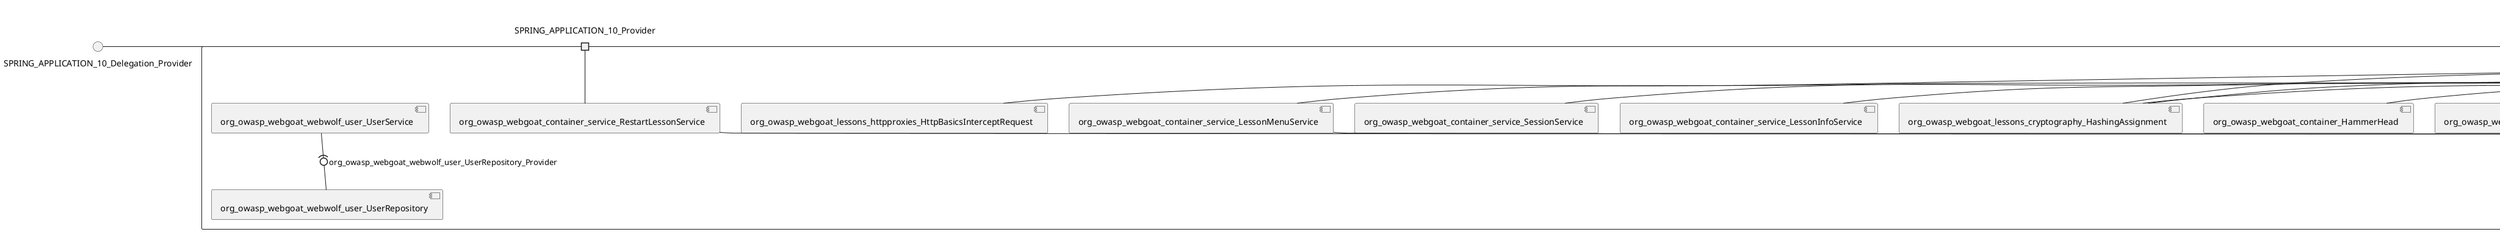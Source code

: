@startuml
skinparam fixCircleLabelOverlapping true
skinparam componentStyle uml2
() SPRING_APPLICATION_10_Delegation_Provider
() SPRING_APPLICATION_11_Delegation_Provider
() SPRING_APPLICATION_12_Delegation_Provider
() SPRING_APPLICATION_13_Delegation_Provider
() SPRING_APPLICATION_14_Delegation_Provider
() SPRING_APPLICATION_15_Delegation_Provider
() SPRING_APPLICATION_16_Delegation_Provider
() SPRING_APPLICATION_2_Delegation_Provider
() SPRING_APPLICATION_3_Delegation_Provider
() SPRING_APPLICATION_4_Delegation_Provider
() SPRING_APPLICATION_5_Delegation_Provider
() SPRING_APPLICATION_6_Delegation_Provider
() SPRING_APPLICATION_7_Delegation_Provider
() SPRING_APPLICATION_8_Delegation_Provider
() SPRING_APPLICATION_9_Delegation_Provider
() SPRING_APPLICATION_BypassRestrictions_FieldRestrictions_POST_Delegation_Provider
() SPRING_APPLICATION_BypassRestrictions_frontendValidation_POST_Delegation_Provider
() SPRING_APPLICATION_ChromeDevTools_dummy_POST_Delegation_Provider
() SPRING_APPLICATION_ChromeDevTools_network_POST_Delegation_Provider
() SPRING_APPLICATION_CrossSiteScriptingStored_stored_xss_POST_Delegation_Provider
() SPRING_APPLICATION_CrossSiteScriptingStored_stored_xss_follow_up_POST_Delegation_Provider
() SPRING_APPLICATION_CrossSiteScripting_attack1_POST_Delegation_Provider
() SPRING_APPLICATION_CrossSiteScripting_attack3_POST_Delegation_Provider
() SPRING_APPLICATION_CrossSiteScripting_attack4_POST_Delegation_Provider
() SPRING_APPLICATION_CrossSiteScripting_attack5a_GET_Delegation_Provider
() SPRING_APPLICATION_CrossSiteScripting_attack6a_POST_Delegation_Provider
() SPRING_APPLICATION_CrossSiteScripting_dom_follow_up_POST_Delegation_Provider
() SPRING_APPLICATION_CrossSiteScripting_phone_home_xss_POST_Delegation_Provider
() SPRING_APPLICATION_CrossSiteScripting_quiz_GET_POST_Delegation_Provider
() SPRING_APPLICATION_Delegation_Provider
() SPRING_APPLICATION_GET_10_Delegation_Provider
() SPRING_APPLICATION_GET_11_Delegation_Provider
() SPRING_APPLICATION_GET_2_Delegation_Provider
() SPRING_APPLICATION_GET_3_Delegation_Provider
() SPRING_APPLICATION_GET_4_Delegation_Provider
() SPRING_APPLICATION_GET_5_Delegation_Provider
() SPRING_APPLICATION_GET_6_Delegation_Provider
() SPRING_APPLICATION_GET_7_Delegation_Provider
() SPRING_APPLICATION_GET_8_Delegation_Provider
() SPRING_APPLICATION_GET_9_Delegation_Provider
() SPRING_APPLICATION_GET_Delegation_Provider
() SPRING_APPLICATION_HtmlTampering_task_POST_Delegation_Provider
() SPRING_APPLICATION_HttpBasics_attack1_POST_Delegation_Provider
() SPRING_APPLICATION_HttpBasics_attack2_POST_Delegation_Provider
() SPRING_APPLICATION_IDOR_diff_attributes_POST_Delegation_Provider
() SPRING_APPLICATION_IDOR_login_POST_Delegation_Provider
() SPRING_APPLICATION_IDOR_profile_alt_path_POST_Delegation_Provider
() SPRING_APPLICATION_InsecureDeserialization_task_POST_Delegation_Provider
() SPRING_APPLICATION_InsecureLogin_Delegation_Provider
() SPRING_APPLICATION_JWT_decode_POST_Delegation_Provider
() SPRING_APPLICATION_JWT_jku_Delegation_Provider
() SPRING_APPLICATION_JWT_kid_Delegation_Provider
() SPRING_APPLICATION_JWT_quiz_GET_POST_Delegation_Provider
() SPRING_APPLICATION_JWT_refresh_Delegation_Provider
() SPRING_APPLICATION_JWT_secret_POST_Delegation_Provider
() SPRING_APPLICATION_JWT_votings_Delegation_Provider
() SPRING_APPLICATION_LogSpoofing_log_bleeding_POST_Delegation_Provider
() SPRING_APPLICATION_LogSpoofing_log_spoofing_POST_Delegation_Provider
() SPRING_APPLICATION_POST_10_Delegation_Provider
() SPRING_APPLICATION_POST_11_Delegation_Provider
() SPRING_APPLICATION_POST_12_Delegation_Provider
() SPRING_APPLICATION_POST_13_Delegation_Provider
() SPRING_APPLICATION_POST_14_Delegation_Provider
() SPRING_APPLICATION_POST_15_Delegation_Provider
() SPRING_APPLICATION_POST_16_Delegation_Provider
() SPRING_APPLICATION_POST_17_Delegation_Provider
() SPRING_APPLICATION_POST_18_Delegation_Provider
() SPRING_APPLICATION_POST_2_Delegation_Provider
() SPRING_APPLICATION_POST_3_Delegation_Provider
() SPRING_APPLICATION_POST_4_Delegation_Provider
() SPRING_APPLICATION_POST_5_Delegation_Provider
() SPRING_APPLICATION_POST_6_Delegation_Provider
() SPRING_APPLICATION_POST_7_Delegation_Provider
() SPRING_APPLICATION_POST_8_Delegation_Provider
() SPRING_APPLICATION_POST_9_Delegation_Provider
() SPRING_APPLICATION_POST_Delegation_Provider
() SPRING_APPLICATION_PUT_Delegation_Provider
() SPRING_APPLICATION_PasswordReset_ForgotPassword_create_password_reset_link_POST_Delegation_Provider
() SPRING_APPLICATION_PasswordReset_SecurityQuestions_POST_Delegation_Provider
() SPRING_APPLICATION_PasswordReset_reset_Delegation_Provider
() SPRING_APPLICATION_PasswordReset_simple_mail_reset_POST_Delegation_Provider
() SPRING_APPLICATION_PathTraversal_profile_picture_GET_Delegation_Provider
() SPRING_APPLICATION_PathTraversal_profile_picture_fix_GET_Delegation_Provider
() SPRING_APPLICATION_PathTraversal_profile_upload_POST_Delegation_Provider
() SPRING_APPLICATION_PathTraversal_profile_upload_fix_POST_Delegation_Provider
() SPRING_APPLICATION_PathTraversal_profile_upload_remove_user_input_POST_Delegation_Provider
() SPRING_APPLICATION_PathTraversal_random_POST_Delegation_Provider
() SPRING_APPLICATION_PathTraversal_random_picture_GET_Delegation_Provider
() SPRING_APPLICATION_PathTraversal_zip_slip_Delegation_Provider
() SPRING_APPLICATION_SSRF_task1_POST_Delegation_Provider
() SPRING_APPLICATION_SSRF_task2_POST_Delegation_Provider
() SPRING_APPLICATION_SecurePasswords_assignment_POST_Delegation_Provider
() SPRING_APPLICATION_SqlInjectionAdvanced_attack6a_POST_Delegation_Provider
() SPRING_APPLICATION_SqlInjectionAdvanced_attack6b_POST_Delegation_Provider
() SPRING_APPLICATION_SqlInjectionAdvanced_challenge_Login_POST_Delegation_Provider
() SPRING_APPLICATION_SqlInjectionAdvanced_challenge_PUT_Delegation_Provider
() SPRING_APPLICATION_SqlInjectionAdvanced_quiz_GET_POST_Delegation_Provider
() SPRING_APPLICATION_SqlInjectionMitigations_attack10a_POST_Delegation_Provider
() SPRING_APPLICATION_SqlInjectionMitigations_attack10b_POST_Delegation_Provider
() SPRING_APPLICATION_SqlInjectionMitigations_attack12a_POST_Delegation_Provider
() SPRING_APPLICATION_SqlInjectionMitigations_servers_GET_Delegation_Provider
() SPRING_APPLICATION_SqlInjection_assignment5a_POST_Delegation_Provider
() SPRING_APPLICATION_SqlInjection_assignment5b_POST_Delegation_Provider
() SPRING_APPLICATION_SqlInjection_attack10_POST_Delegation_Provider
() SPRING_APPLICATION_SqlInjection_attack2_POST_Delegation_Provider
() SPRING_APPLICATION_SqlInjection_attack3_POST_Delegation_Provider
() SPRING_APPLICATION_SqlInjection_attack4_POST_Delegation_Provider
() SPRING_APPLICATION_SqlInjection_attack5_POST_Delegation_Provider
() SPRING_APPLICATION_SqlInjection_attack8_POST_Delegation_Provider
() SPRING_APPLICATION_SqlInjection_attack9_POST_Delegation_Provider
() SPRING_APPLICATION_SqlOnlyInputValidationOnKeywords_attack_POST_Delegation_Provider
() SPRING_APPLICATION_SqlOnlyInputValidation_attack_POST_Delegation_Provider
() SPRING_APPLICATION_VulnerableComponents_attack1_POST_Delegation_Provider
() SPRING_APPLICATION_WebWolf_GET_Delegation_Provider
() SPRING_APPLICATION_WebWolf_landing_Delegation_Provider
() SPRING_APPLICATION_WebWolf_mail_Delegation_Provider
() SPRING_APPLICATION_challenge_1_POST_Delegation_Provider
() SPRING_APPLICATION_challenge_5_POST_Delegation_Provider
() SPRING_APPLICATION_challenge_7_Delegation_Provider
() SPRING_APPLICATION_challenge_8_Delegation_Provider
() SPRING_APPLICATION_challenge_logo_Delegation_Provider
() SPRING_APPLICATION_cia_quiz_GET_POST_Delegation_Provider
() SPRING_APPLICATION_clientSideFiltering_attack1_POST_Delegation_Provider
() SPRING_APPLICATION_clientSideFiltering_challenge_store_coupons_GET_Delegation_Provider
() SPRING_APPLICATION_clientSideFiltering_getItForFree_POST_Delegation_Provider
() SPRING_APPLICATION_clientSideFiltering_salaries_GET_Delegation_Provider
() SPRING_APPLICATION_crypto_encoding_basic_auth_POST_Delegation_Provider
() SPRING_APPLICATION_crypto_encoding_xor_POST_Delegation_Provider
() SPRING_APPLICATION_crypto_hashing_POST_Delegation_Provider
() SPRING_APPLICATION_crypto_secure_defaults_POST_Delegation_Provider
() SPRING_APPLICATION_crypto_signing_verify_POST_Delegation_Provider
() SPRING_APPLICATION_csrf_feedback_message_POST_Delegation_Provider
() SPRING_APPLICATION_csrf_review_POST_Delegation_Provider
() SPRING_APPLICATION_files_GET_Delegation_Provider
() SPRING_APPLICATION_fileupload_POST_Delegation_Provider
() SPRING_APPLICATION_jwt_Delegation_Provider
() SPRING_APPLICATION_landing_Delegation_Provider
() SPRING_APPLICATION_lesson_template_Delegation_Provider
() SPRING_APPLICATION_login_oauth_mvc_GET_Delegation_Provider
() SPRING_APPLICATION_mail_DELETE_GET_POST_Delegation_Provider
() SPRING_APPLICATION_register_mvc_POST_Delegation_Provider
() SPRING_APPLICATION_registration_GET_Delegation_Provider
() SPRING_APPLICATION_requests_GET_Delegation_Provider
() SPRING_APPLICATION_scoreboard_data_GET_Delegation_Provider
() SPRING_APPLICATION_server_directory_GET_Delegation_Provider
() SPRING_APPLICATION_service_debug_labels_mvc_Delegation_Provider
() SPRING_APPLICATION_service_lessonoverview_mvc_Delegation_Provider
() SPRING_APPLICATION_xxe_comments_GET_Delegation_Provider
rectangle System {
[org_owasp_webgoat_container_HammerHead] [[webgoat-webgoat.repository#_4iGWDl0wEe-xN9zMxZSSJQ]]
[org_owasp_webgoat_container_WebWolfRedirect] [[webgoat-webgoat.repository#_4iGWDl0wEe-xN9zMxZSSJQ]]
[org_owasp_webgoat_container_controller_StartLesson] [[webgoat-webgoat.repository#_4iGWDl0wEe-xN9zMxZSSJQ]]
[org_owasp_webgoat_container_controller_Welcome] [[webgoat-webgoat.repository#_4iGWDl0wEe-xN9zMxZSSJQ]]
[org_owasp_webgoat_container_i18n_PluginMessages_Provider] [[webgoat-webgoat.repository#_4iGWDl0wEe-xN9zMxZSSJQ]]
[org_owasp_webgoat_container_report_ReportCardController] [[webgoat-webgoat.repository#_4iGWDl0wEe-xN9zMxZSSJQ]]
[org_owasp_webgoat_container_service_EnvironmentService] [[webgoat-webgoat.repository#_4iGWDl0wEe-xN9zMxZSSJQ]]
[org_owasp_webgoat_container_service_HintService] [[webgoat-webgoat.repository#_4iGWDl0wEe-xN9zMxZSSJQ]]
[org_owasp_webgoat_container_service_LabelDebugService] [[webgoat-webgoat.repository#_4iGWDl0wEe-xN9zMxZSSJQ]]
[org_owasp_webgoat_container_service_LabelService] [[webgoat-webgoat.repository#_4iGWDl0wEe-xN9zMxZSSJQ]]
[org_owasp_webgoat_container_service_LessonInfoService] [[webgoat-webgoat.repository#_4iGWDl0wEe-xN9zMxZSSJQ]]
[org_owasp_webgoat_container_service_LessonMenuService] [[webgoat-webgoat.repository#_4iGWDl0wEe-xN9zMxZSSJQ]]
[org_owasp_webgoat_container_service_LessonProgressService] [[webgoat-webgoat.repository#_4iGWDl0wEe-xN9zMxZSSJQ]]
[org_owasp_webgoat_container_service_LessonTitleService] [[webgoat-webgoat.repository#_4iGWDl0wEe-xN9zMxZSSJQ]]
[org_owasp_webgoat_container_service_RestartLessonService] [[webgoat-webgoat.repository#_4iGWDl0wEe-xN9zMxZSSJQ]]
[org_owasp_webgoat_container_service_SessionService] [[webgoat-webgoat.repository#_4iGWDl0wEe-xN9zMxZSSJQ]]
[org_owasp_webgoat_container_session_UserSessionData_Provider] [[webgoat-webgoat.repository#_4iGWDl0wEe-xN9zMxZSSJQ]]
[org_owasp_webgoat_container_session_WebSession_Provider] [[webgoat-webgoat.repository#_4iGWDl0wEe-xN9zMxZSSJQ]]
[org_owasp_webgoat_container_users_RegistrationController] [[webgoat-webgoat.repository#_4iGWDl0wEe-xN9zMxZSSJQ]]
[org_owasp_webgoat_container_users_Scoreboard] [[webgoat-webgoat.repository#_4iGWDl0wEe-xN9zMxZSSJQ]]
[org_owasp_webgoat_container_users_UserProgressRepository] [[webgoat-webgoat.repository#_4iGWDl0wEe-xN9zMxZSSJQ]]
[org_owasp_webgoat_container_users_UserRepository] [[webgoat-webgoat.repository#_4iGWDl0wEe-xN9zMxZSSJQ]]
[org_owasp_webgoat_container_users_UserService] [[webgoat-webgoat.repository#_4iGWDl0wEe-xN9zMxZSSJQ]]
[org_owasp_webgoat_lessons_authbypass_VerifyAccount] [[webgoat-webgoat.repository#_4iGWDl0wEe-xN9zMxZSSJQ]]
[org_owasp_webgoat_lessons_bypassrestrictions_BypassRestrictionsFieldRestrictions] [[webgoat-webgoat.repository#_4iGWDl0wEe-xN9zMxZSSJQ]]
[org_owasp_webgoat_lessons_bypassrestrictions_BypassRestrictionsFrontendValidation] [[webgoat-webgoat.repository#_4iGWDl0wEe-xN9zMxZSSJQ]]
[org_owasp_webgoat_lessons_challenges_FlagController] [[webgoat-webgoat.repository#_4iGWDl0wEe-xN9zMxZSSJQ]]
[org_owasp_webgoat_lessons_challenges_challenge1_Assignment1] [[webgoat-webgoat.repository#_4iGWDl0wEe-xN9zMxZSSJQ]]
[org_owasp_webgoat_lessons_challenges_challenge1_ImageServlet] [[webgoat-webgoat.repository#_4iGWDl0wEe-xN9zMxZSSJQ]]
[org_owasp_webgoat_lessons_challenges_challenge5_Assignment5] [[webgoat-webgoat.repository#_4iGWDl0wEe-xN9zMxZSSJQ]]
[org_owasp_webgoat_lessons_challenges_challenge7_Assignment7] [[webgoat-webgoat.repository#_4iGWDl0wEe-xN9zMxZSSJQ]]
[org_owasp_webgoat_lessons_challenges_challenge8_Assignment8] [[webgoat-webgoat.repository#_4iGWDl0wEe-xN9zMxZSSJQ]]
[org_owasp_webgoat_lessons_chromedevtools_NetworkDummy] [[webgoat-webgoat.repository#_4iGWDl0wEe-xN9zMxZSSJQ]]
[org_owasp_webgoat_lessons_chromedevtools_NetworkLesson] [[webgoat-webgoat.repository#_4iGWDl0wEe-xN9zMxZSSJQ]]
[org_owasp_webgoat_lessons_cia_CIAQuiz] [[webgoat-webgoat.repository#_4iGWDl0wEe-xN9zMxZSSJQ]]
[org_owasp_webgoat_lessons_clientsidefiltering_ClientSideFilteringAssignment] [[webgoat-webgoat.repository#_4iGWDl0wEe-xN9zMxZSSJQ]]
[org_owasp_webgoat_lessons_clientsidefiltering_ClientSideFilteringFreeAssignment] [[webgoat-webgoat.repository#_4iGWDl0wEe-xN9zMxZSSJQ]]
[org_owasp_webgoat_lessons_clientsidefiltering_Salaries] [[webgoat-webgoat.repository#_4iGWDl0wEe-xN9zMxZSSJQ]]
[org_owasp_webgoat_lessons_clientsidefiltering_ShopEndpoint] [[webgoat-webgoat.repository#_4iGWDl0wEe-xN9zMxZSSJQ]]
[org_owasp_webgoat_lessons_cryptography_EncodingAssignment] [[webgoat-webgoat.repository#_4iGWDl0wEe-xN9zMxZSSJQ]]
[org_owasp_webgoat_lessons_cryptography_HashingAssignment] [[webgoat-webgoat.repository#_4iGWDl0wEe-xN9zMxZSSJQ]]
[org_owasp_webgoat_lessons_cryptography_SecureDefaultsAssignment] [[webgoat-webgoat.repository#_4iGWDl0wEe-xN9zMxZSSJQ]]
[org_owasp_webgoat_lessons_cryptography_SigningAssignment] [[webgoat-webgoat.repository#_4iGWDl0wEe-xN9zMxZSSJQ]]
[org_owasp_webgoat_lessons_cryptography_XOREncodingAssignment] [[webgoat-webgoat.repository#_4iGWDl0wEe-xN9zMxZSSJQ]]
[org_owasp_webgoat_lessons_csrf_CSRFConfirmFlag1] [[webgoat-webgoat.repository#_4iGWDl0wEe-xN9zMxZSSJQ]]
[org_owasp_webgoat_lessons_csrf_CSRFFeedback] [[webgoat-webgoat.repository#_4iGWDl0wEe-xN9zMxZSSJQ]]
[org_owasp_webgoat_lessons_csrf_CSRFGetFlag] [[webgoat-webgoat.repository#_4iGWDl0wEe-xN9zMxZSSJQ]]
[org_owasp_webgoat_lessons_csrf_CSRFLogin] [[webgoat-webgoat.repository#_4iGWDl0wEe-xN9zMxZSSJQ]]
[org_owasp_webgoat_lessons_csrf_ForgedReviews] [[webgoat-webgoat.repository#_4iGWDl0wEe-xN9zMxZSSJQ]]
[org_owasp_webgoat_lessons_csrf_ObjectMapper_Provider] [[webgoat-webgoat.repository#_4iGWDl0wEe-xN9zMxZSSJQ]]
[org_owasp_webgoat_lessons_deserialization_InsecureDeserializationTask] [[webgoat-webgoat.repository#_4iGWDl0wEe-xN9zMxZSSJQ]]
[org_owasp_webgoat_lessons_hijacksession_HijackSessionAssignment] [[webgoat-webgoat.repository#_4iGWDl0wEe-xN9zMxZSSJQ]]
[org_owasp_webgoat_lessons_hijacksession_cas_HijackSessionAuthenticationProvider] [[webgoat-webgoat.repository#_4iGWDl0wEe-xN9zMxZSSJQ]]
[org_owasp_webgoat_lessons_htmltampering_HtmlTamperingTask] [[webgoat-webgoat.repository#_4iGWDl0wEe-xN9zMxZSSJQ]]
[org_owasp_webgoat_lessons_httpbasics_HttpBasicsLesson] [[webgoat-webgoat.repository#_4iGWDl0wEe-xN9zMxZSSJQ]]
[org_owasp_webgoat_lessons_httpbasics_HttpBasicsQuiz] [[webgoat-webgoat.repository#_4iGWDl0wEe-xN9zMxZSSJQ]]
[org_owasp_webgoat_lessons_httpproxies_HttpBasicsInterceptRequest] [[webgoat-webgoat.repository#_4iGWDl0wEe-xN9zMxZSSJQ]]
[org_owasp_webgoat_lessons_idor_IDORDiffAttributes] [[webgoat-webgoat.repository#_4iGWDl0wEe-xN9zMxZSSJQ]]
[org_owasp_webgoat_lessons_idor_IDOREditOtherProfile] [[webgoat-webgoat.repository#_4iGWDl0wEe-xN9zMxZSSJQ]]
[org_owasp_webgoat_lessons_idor_IDORLogin] [[webgoat-webgoat.repository#_4iGWDl0wEe-xN9zMxZSSJQ]]
[org_owasp_webgoat_lessons_idor_IDORViewOtherProfile] [[webgoat-webgoat.repository#_4iGWDl0wEe-xN9zMxZSSJQ]]
[org_owasp_webgoat_lessons_idor_IDORViewOwnProfile] [[webgoat-webgoat.repository#_4iGWDl0wEe-xN9zMxZSSJQ]]
[org_owasp_webgoat_lessons_idor_IDORViewOwnProfileAltUrl] [[webgoat-webgoat.repository#_4iGWDl0wEe-xN9zMxZSSJQ]]
[org_owasp_webgoat_lessons_insecurelogin_InsecureLoginTask] [[webgoat-webgoat.repository#_4iGWDl0wEe-xN9zMxZSSJQ]]
[org_owasp_webgoat_lessons_jwt_JWTDecodeEndpoint] [[webgoat-webgoat.repository#_4iGWDl0wEe-xN9zMxZSSJQ]]
[org_owasp_webgoat_lessons_jwt_JWTQuiz] [[webgoat-webgoat.repository#_4iGWDl0wEe-xN9zMxZSSJQ]]
[org_owasp_webgoat_lessons_jwt_JWTRefreshEndpoint] [[webgoat-webgoat.repository#_4iGWDl0wEe-xN9zMxZSSJQ]]
[org_owasp_webgoat_lessons_jwt_JWTSecretKeyEndpoint] [[webgoat-webgoat.repository#_4iGWDl0wEe-xN9zMxZSSJQ]]
[org_owasp_webgoat_lessons_jwt_JWTVotesEndpoint] [[webgoat-webgoat.repository#_4iGWDl0wEe-xN9zMxZSSJQ]]
[org_owasp_webgoat_lessons_jwt_claimmisuse_JWTHeaderJKUEndpoint] [[webgoat-webgoat.repository#_4iGWDl0wEe-xN9zMxZSSJQ]]
[org_owasp_webgoat_lessons_jwt_claimmisuse_JWTHeaderKIDEndpoint] [[webgoat-webgoat.repository#_4iGWDl0wEe-xN9zMxZSSJQ]]
[org_owasp_webgoat_lessons_lessontemplate_SampleAttack] [[webgoat-webgoat.repository#_4iGWDl0wEe-xN9zMxZSSJQ]]
[org_owasp_webgoat_lessons_logging_LogBleedingTask] [[webgoat-webgoat.repository#_4iGWDl0wEe-xN9zMxZSSJQ]]
[org_owasp_webgoat_lessons_logging_LogSpoofingTask] [[webgoat-webgoat.repository#_4iGWDl0wEe-xN9zMxZSSJQ]]
[org_owasp_webgoat_lessons_missingac_MissingFunctionACHiddenMenus] [[webgoat-webgoat.repository#_4iGWDl0wEe-xN9zMxZSSJQ]]
[org_owasp_webgoat_lessons_missingac_MissingFunctionACUsers] [[webgoat-webgoat.repository#_4iGWDl0wEe-xN9zMxZSSJQ]]
[org_owasp_webgoat_lessons_missingac_MissingFunctionACYourHash] [[webgoat-webgoat.repository#_4iGWDl0wEe-xN9zMxZSSJQ]]
[org_owasp_webgoat_lessons_missingac_MissingFunctionACYourHashAdmin] [[webgoat-webgoat.repository#_4iGWDl0wEe-xN9zMxZSSJQ]]
[org_owasp_webgoat_lessons_passwordreset_QuestionsAssignment] [[webgoat-webgoat.repository#_4iGWDl0wEe-xN9zMxZSSJQ]]
[org_owasp_webgoat_lessons_passwordreset_ResetLinkAssignment] [[webgoat-webgoat.repository#_4iGWDl0wEe-xN9zMxZSSJQ]]
[org_owasp_webgoat_lessons_passwordreset_ResetLinkAssignmentForgotPassword] [[webgoat-webgoat.repository#_4iGWDl0wEe-xN9zMxZSSJQ]]
[org_owasp_webgoat_lessons_passwordreset_SecurityQuestionAssignment] [[webgoat-webgoat.repository#_4iGWDl0wEe-xN9zMxZSSJQ]]
[org_owasp_webgoat_lessons_passwordreset_SimpleMailAssignment] [[webgoat-webgoat.repository#_4iGWDl0wEe-xN9zMxZSSJQ]]
[org_owasp_webgoat_lessons_passwordreset_TriedQuestions] [[webgoat-webgoat.repository#_4iGWDl0wEe-xN9zMxZSSJQ]]
[org_owasp_webgoat_lessons_pathtraversal_ProfileUpload] [[webgoat-webgoat.repository#_4iGWDl0wEe-xN9zMxZSSJQ]]
[org_owasp_webgoat_lessons_pathtraversal_ProfileUploadFix] [[webgoat-webgoat.repository#_4iGWDl0wEe-xN9zMxZSSJQ]]
[org_owasp_webgoat_lessons_pathtraversal_ProfileUploadRemoveUserInput] [[webgoat-webgoat.repository#_4iGWDl0wEe-xN9zMxZSSJQ]]
[org_owasp_webgoat_lessons_pathtraversal_ProfileUploadRetrieval] [[webgoat-webgoat.repository#_4iGWDl0wEe-xN9zMxZSSJQ]]
[org_owasp_webgoat_lessons_pathtraversal_ProfileZipSlip] [[webgoat-webgoat.repository#_4iGWDl0wEe-xN9zMxZSSJQ]]
[org_owasp_webgoat_lessons_securepasswords_SecurePasswordsAssignment] [[webgoat-webgoat.repository#_4iGWDl0wEe-xN9zMxZSSJQ]]
[org_owasp_webgoat_lessons_spoofcookie_SpoofCookieAssignment] [[webgoat-webgoat.repository#_4iGWDl0wEe-xN9zMxZSSJQ]]
[org_owasp_webgoat_lessons_sqlinjection_advanced_SqlInjectionChallenge] [[webgoat-webgoat.repository#_4iGWDl0wEe-xN9zMxZSSJQ]]
[org_owasp_webgoat_lessons_sqlinjection_advanced_SqlInjectionChallengeLogin] [[webgoat-webgoat.repository#_4iGWDl0wEe-xN9zMxZSSJQ]]
[org_owasp_webgoat_lessons_sqlinjection_advanced_SqlInjectionLesson6a] [[webgoat-webgoat.repository#_4iGWDl0wEe-xN9zMxZSSJQ]]
[org_owasp_webgoat_lessons_sqlinjection_advanced_SqlInjectionLesson6b] [[webgoat-webgoat.repository#_4iGWDl0wEe-xN9zMxZSSJQ]]
[org_owasp_webgoat_lessons_sqlinjection_advanced_SqlInjectionQuiz] [[webgoat-webgoat.repository#_4iGWDl0wEe-xN9zMxZSSJQ]]
[org_owasp_webgoat_lessons_sqlinjection_introduction_SqlInjectionLesson10] [[webgoat-webgoat.repository#_4iGWDl0wEe-xN9zMxZSSJQ]]
[org_owasp_webgoat_lessons_sqlinjection_introduction_SqlInjectionLesson2] [[webgoat-webgoat.repository#_4iGWDl0wEe-xN9zMxZSSJQ]]
[org_owasp_webgoat_lessons_sqlinjection_introduction_SqlInjectionLesson3] [[webgoat-webgoat.repository#_4iGWDl0wEe-xN9zMxZSSJQ]]
[org_owasp_webgoat_lessons_sqlinjection_introduction_SqlInjectionLesson4] [[webgoat-webgoat.repository#_4iGWDl0wEe-xN9zMxZSSJQ]]
[org_owasp_webgoat_lessons_sqlinjection_introduction_SqlInjectionLesson5] [[webgoat-webgoat.repository#_4iGWDl0wEe-xN9zMxZSSJQ]]
[org_owasp_webgoat_lessons_sqlinjection_introduction_SqlInjectionLesson5a] [[webgoat-webgoat.repository#_4iGWDl0wEe-xN9zMxZSSJQ]]
[org_owasp_webgoat_lessons_sqlinjection_introduction_SqlInjectionLesson5b] [[webgoat-webgoat.repository#_4iGWDl0wEe-xN9zMxZSSJQ]]
[org_owasp_webgoat_lessons_sqlinjection_introduction_SqlInjectionLesson8] [[webgoat-webgoat.repository#_4iGWDl0wEe-xN9zMxZSSJQ]]
[org_owasp_webgoat_lessons_sqlinjection_introduction_SqlInjectionLesson9] [[webgoat-webgoat.repository#_4iGWDl0wEe-xN9zMxZSSJQ]]
[org_owasp_webgoat_lessons_sqlinjection_mitigation_Servers] [[webgoat-webgoat.repository#_4iGWDl0wEe-xN9zMxZSSJQ]]
[org_owasp_webgoat_lessons_sqlinjection_mitigation_SqlInjectionLesson10a] [[webgoat-webgoat.repository#_4iGWDl0wEe-xN9zMxZSSJQ]]
[org_owasp_webgoat_lessons_sqlinjection_mitigation_SqlInjectionLesson10b] [[webgoat-webgoat.repository#_4iGWDl0wEe-xN9zMxZSSJQ]]
[org_owasp_webgoat_lessons_sqlinjection_mitigation_SqlInjectionLesson13] [[webgoat-webgoat.repository#_4iGWDl0wEe-xN9zMxZSSJQ]]
[org_owasp_webgoat_lessons_sqlinjection_mitigation_SqlOnlyInputValidation] [[webgoat-webgoat.repository#_4iGWDl0wEe-xN9zMxZSSJQ]]
[org_owasp_webgoat_lessons_sqlinjection_mitigation_SqlOnlyInputValidationOnKeywords] [[webgoat-webgoat.repository#_4iGWDl0wEe-xN9zMxZSSJQ]]
[org_owasp_webgoat_lessons_ssrf_SSRFTask1] [[webgoat-webgoat.repository#_4iGWDl0wEe-xN9zMxZSSJQ]]
[org_owasp_webgoat_lessons_ssrf_SSRFTask2] [[webgoat-webgoat.repository#_4iGWDl0wEe-xN9zMxZSSJQ]]
[org_owasp_webgoat_lessons_vulnerablecomponents_VulnerableComponentsLesson] [[webgoat-webgoat.repository#_4iGWDl0wEe-xN9zMxZSSJQ]]
[org_owasp_webgoat_lessons_webwolfintroduction_LandingAssignment] [[webgoat-webgoat.repository#_4iGWDl0wEe-xN9zMxZSSJQ]]
[org_owasp_webgoat_lessons_webwolfintroduction_MailAssignment] [[webgoat-webgoat.repository#_4iGWDl0wEe-xN9zMxZSSJQ]]
[org_owasp_webgoat_lessons_xss_CrossSiteScriptingLesson1] [[webgoat-webgoat.repository#_4iGWDl0wEe-xN9zMxZSSJQ]]
[org_owasp_webgoat_lessons_xss_CrossSiteScriptingLesson3] [[webgoat-webgoat.repository#_4iGWDl0wEe-xN9zMxZSSJQ]]
[org_owasp_webgoat_lessons_xss_CrossSiteScriptingLesson4] [[webgoat-webgoat.repository#_4iGWDl0wEe-xN9zMxZSSJQ]]
[org_owasp_webgoat_lessons_xss_CrossSiteScriptingLesson5a] [[webgoat-webgoat.repository#_4iGWDl0wEe-xN9zMxZSSJQ]]
[org_owasp_webgoat_lessons_xss_CrossSiteScriptingLesson6a] [[webgoat-webgoat.repository#_4iGWDl0wEe-xN9zMxZSSJQ]]
[org_owasp_webgoat_lessons_xss_CrossSiteScriptingQuiz] [[webgoat-webgoat.repository#_4iGWDl0wEe-xN9zMxZSSJQ]]
[org_owasp_webgoat_lessons_xss_DOMCrossSiteScripting] [[webgoat-webgoat.repository#_4iGWDl0wEe-xN9zMxZSSJQ]]
[org_owasp_webgoat_lessons_xss_DOMCrossSiteScriptingVerifier] [[webgoat-webgoat.repository#_4iGWDl0wEe-xN9zMxZSSJQ]]
[org_owasp_webgoat_lessons_xss_stored_StoredCrossSiteScriptingVerifier] [[webgoat-webgoat.repository#_4iGWDl0wEe-xN9zMxZSSJQ]]
[org_owasp_webgoat_lessons_xss_stored_StoredXssComments] [[webgoat-webgoat.repository#_4iGWDl0wEe-xN9zMxZSSJQ]]
[org_owasp_webgoat_lessons_xxe_BlindSendFileAssignment] [[webgoat-webgoat.repository#_4iGWDl0wEe-xN9zMxZSSJQ]]
[org_owasp_webgoat_lessons_xxe_CommentsCache] [[webgoat-webgoat.repository#_4iGWDl0wEe-xN9zMxZSSJQ]]
[org_owasp_webgoat_lessons_xxe_CommentsEndpoint] [[webgoat-webgoat.repository#_4iGWDl0wEe-xN9zMxZSSJQ]]
[org_owasp_webgoat_lessons_xxe_ContentTypeAssignment] [[webgoat-webgoat.repository#_4iGWDl0wEe-xN9zMxZSSJQ]]
[org_owasp_webgoat_lessons_xxe_SimpleXXE] [[webgoat-webgoat.repository#_4iGWDl0wEe-xN9zMxZSSJQ]]
[org_owasp_webgoat_webwolf_FileServer] [[webgoat-webgoat.repository#_4iGWDl0wEe-xN9zMxZSSJQ]]
[org_owasp_webgoat_webwolf_jwt_JWTController] [[webgoat-webgoat.repository#_4iGWDl0wEe-xN9zMxZSSJQ]]
[org_owasp_webgoat_webwolf_mailbox_MailboxController] [[webgoat-webgoat.repository#_4iGWDl0wEe-xN9zMxZSSJQ]]
[org_owasp_webgoat_webwolf_mailbox_MailboxRepository] [[webgoat-webgoat.repository#_4iGWDl0wEe-xN9zMxZSSJQ]]
[org_owasp_webgoat_webwolf_requests_LandingPage] [[webgoat-webgoat.repository#_4iGWDl0wEe-xN9zMxZSSJQ]]
[org_owasp_webgoat_webwolf_requests_Requests] [[webgoat-webgoat.repository#_4iGWDl0wEe-xN9zMxZSSJQ]]
[org_owasp_webgoat_webwolf_user_UserRepository] [[webgoat-webgoat.repository#_4iGWDl0wEe-xN9zMxZSSJQ]]
[org_owasp_webgoat_webwolf_user_UserService] [[webgoat-webgoat.repository#_4iGWDl0wEe-xN9zMxZSSJQ]]
port SPRING_APPLICATION_10_Provider
SPRING_APPLICATION_10_Delegation_Provider - SPRING_APPLICATION_10_Provider
SPRING_APPLICATION_10_Provider - [org_owasp_webgoat_container_service_RestartLessonService]
port SPRING_APPLICATION_11_Provider
SPRING_APPLICATION_11_Delegation_Provider - SPRING_APPLICATION_11_Provider
SPRING_APPLICATION_11_Provider - [org_owasp_webgoat_lessons_cryptography_HashingAssignment]
port SPRING_APPLICATION_12_Provider
SPRING_APPLICATION_12_Delegation_Provider - SPRING_APPLICATION_12_Provider
SPRING_APPLICATION_12_Provider - [org_owasp_webgoat_lessons_httpproxies_HttpBasicsInterceptRequest]
port SPRING_APPLICATION_13_Provider
SPRING_APPLICATION_13_Delegation_Provider - SPRING_APPLICATION_13_Provider
SPRING_APPLICATION_13_Provider - [org_owasp_webgoat_container_service_LessonMenuService]
port SPRING_APPLICATION_14_Provider
SPRING_APPLICATION_14_Delegation_Provider - SPRING_APPLICATION_14_Provider
SPRING_APPLICATION_14_Provider - [org_owasp_webgoat_container_service_SessionService]
port SPRING_APPLICATION_15_Provider
SPRING_APPLICATION_15_Delegation_Provider - SPRING_APPLICATION_15_Provider
SPRING_APPLICATION_15_Provider - [org_owasp_webgoat_container_service_LessonInfoService]
port SPRING_APPLICATION_16_Provider
SPRING_APPLICATION_16_Delegation_Provider - SPRING_APPLICATION_16_Provider
SPRING_APPLICATION_16_Provider - [org_owasp_webgoat_container_controller_StartLesson]
port SPRING_APPLICATION_2_Provider
SPRING_APPLICATION_2_Delegation_Provider - SPRING_APPLICATION_2_Provider
SPRING_APPLICATION_2_Provider - [org_owasp_webgoat_lessons_cryptography_HashingAssignment]
port SPRING_APPLICATION_3_Provider
SPRING_APPLICATION_3_Delegation_Provider - SPRING_APPLICATION_3_Provider
SPRING_APPLICATION_3_Provider - [org_owasp_webgoat_lessons_cryptography_SigningAssignment]
port SPRING_APPLICATION_4_Provider
SPRING_APPLICATION_4_Delegation_Provider - SPRING_APPLICATION_4_Provider
SPRING_APPLICATION_4_Provider - [org_owasp_webgoat_lessons_xxe_SimpleXXE]
port SPRING_APPLICATION_5_Provider
SPRING_APPLICATION_5_Delegation_Provider - SPRING_APPLICATION_5_Provider
SPRING_APPLICATION_5_Provider - [org_owasp_webgoat_container_HammerHead]
port SPRING_APPLICATION_6_Provider
SPRING_APPLICATION_6_Delegation_Provider - SPRING_APPLICATION_6_Provider
SPRING_APPLICATION_6_Provider - [org_owasp_webgoat_container_service_LabelDebugService]
port SPRING_APPLICATION_7_Provider
SPRING_APPLICATION_7_Delegation_Provider - SPRING_APPLICATION_7_Provider
SPRING_APPLICATION_7_Provider - [org_owasp_webgoat_container_service_LessonTitleService]
port SPRING_APPLICATION_8_Provider
SPRING_APPLICATION_8_Delegation_Provider - SPRING_APPLICATION_8_Provider
SPRING_APPLICATION_8_Provider - [org_owasp_webgoat_webwolf_FileServer]
port SPRING_APPLICATION_9_Provider
SPRING_APPLICATION_9_Delegation_Provider - SPRING_APPLICATION_9_Provider
SPRING_APPLICATION_9_Provider - [org_owasp_webgoat_container_controller_StartLesson]
port SPRING_APPLICATION_BypassRestrictions_FieldRestrictions_POST_Provider
SPRING_APPLICATION_BypassRestrictions_FieldRestrictions_POST_Delegation_Provider - SPRING_APPLICATION_BypassRestrictions_FieldRestrictions_POST_Provider
SPRING_APPLICATION_BypassRestrictions_FieldRestrictions_POST_Provider - [org_owasp_webgoat_lessons_bypassrestrictions_BypassRestrictionsFieldRestrictions]
port SPRING_APPLICATION_BypassRestrictions_frontendValidation_POST_Provider
SPRING_APPLICATION_BypassRestrictions_frontendValidation_POST_Delegation_Provider - SPRING_APPLICATION_BypassRestrictions_frontendValidation_POST_Provider
SPRING_APPLICATION_BypassRestrictions_frontendValidation_POST_Provider - [org_owasp_webgoat_lessons_bypassrestrictions_BypassRestrictionsFrontendValidation]
port SPRING_APPLICATION_ChromeDevTools_dummy_POST_Provider
SPRING_APPLICATION_ChromeDevTools_dummy_POST_Delegation_Provider - SPRING_APPLICATION_ChromeDevTools_dummy_POST_Provider
SPRING_APPLICATION_ChromeDevTools_dummy_POST_Provider - [org_owasp_webgoat_lessons_chromedevtools_NetworkDummy]
port SPRING_APPLICATION_ChromeDevTools_network_POST_Provider
SPRING_APPLICATION_ChromeDevTools_network_POST_Delegation_Provider - SPRING_APPLICATION_ChromeDevTools_network_POST_Provider
SPRING_APPLICATION_ChromeDevTools_network_POST_Provider - [org_owasp_webgoat_lessons_chromedevtools_NetworkLesson]
port SPRING_APPLICATION_CrossSiteScriptingStored_stored_xss_POST_Provider
SPRING_APPLICATION_CrossSiteScriptingStored_stored_xss_POST_Delegation_Provider - SPRING_APPLICATION_CrossSiteScriptingStored_stored_xss_POST_Provider
SPRING_APPLICATION_CrossSiteScriptingStored_stored_xss_POST_Provider - [org_owasp_webgoat_lessons_xss_stored_StoredXssComments]
port SPRING_APPLICATION_CrossSiteScriptingStored_stored_xss_follow_up_POST_Provider
SPRING_APPLICATION_CrossSiteScriptingStored_stored_xss_follow_up_POST_Delegation_Provider - SPRING_APPLICATION_CrossSiteScriptingStored_stored_xss_follow_up_POST_Provider
SPRING_APPLICATION_CrossSiteScriptingStored_stored_xss_follow_up_POST_Provider - [org_owasp_webgoat_lessons_xss_stored_StoredCrossSiteScriptingVerifier]
port SPRING_APPLICATION_CrossSiteScripting_attack1_POST_Provider
SPRING_APPLICATION_CrossSiteScripting_attack1_POST_Delegation_Provider - SPRING_APPLICATION_CrossSiteScripting_attack1_POST_Provider
SPRING_APPLICATION_CrossSiteScripting_attack1_POST_Provider - [org_owasp_webgoat_lessons_xss_CrossSiteScriptingLesson1]
port SPRING_APPLICATION_CrossSiteScripting_attack3_POST_Provider
SPRING_APPLICATION_CrossSiteScripting_attack3_POST_Delegation_Provider - SPRING_APPLICATION_CrossSiteScripting_attack3_POST_Provider
SPRING_APPLICATION_CrossSiteScripting_attack3_POST_Provider - [org_owasp_webgoat_lessons_xss_CrossSiteScriptingLesson3]
port SPRING_APPLICATION_CrossSiteScripting_attack4_POST_Provider
SPRING_APPLICATION_CrossSiteScripting_attack4_POST_Delegation_Provider - SPRING_APPLICATION_CrossSiteScripting_attack4_POST_Provider
SPRING_APPLICATION_CrossSiteScripting_attack4_POST_Provider - [org_owasp_webgoat_lessons_xss_CrossSiteScriptingLesson4]
port SPRING_APPLICATION_CrossSiteScripting_attack5a_GET_Provider
SPRING_APPLICATION_CrossSiteScripting_attack5a_GET_Delegation_Provider - SPRING_APPLICATION_CrossSiteScripting_attack5a_GET_Provider
SPRING_APPLICATION_CrossSiteScripting_attack5a_GET_Provider - [org_owasp_webgoat_lessons_xss_CrossSiteScriptingLesson5a]
port SPRING_APPLICATION_CrossSiteScripting_attack6a_POST_Provider
SPRING_APPLICATION_CrossSiteScripting_attack6a_POST_Delegation_Provider - SPRING_APPLICATION_CrossSiteScripting_attack6a_POST_Provider
SPRING_APPLICATION_CrossSiteScripting_attack6a_POST_Provider - [org_owasp_webgoat_lessons_xss_CrossSiteScriptingLesson6a]
port SPRING_APPLICATION_CrossSiteScripting_dom_follow_up_POST_Provider
SPRING_APPLICATION_CrossSiteScripting_dom_follow_up_POST_Delegation_Provider - SPRING_APPLICATION_CrossSiteScripting_dom_follow_up_POST_Provider
SPRING_APPLICATION_CrossSiteScripting_dom_follow_up_POST_Provider - [org_owasp_webgoat_lessons_xss_DOMCrossSiteScriptingVerifier]
port SPRING_APPLICATION_CrossSiteScripting_phone_home_xss_POST_Provider
SPRING_APPLICATION_CrossSiteScripting_phone_home_xss_POST_Delegation_Provider - SPRING_APPLICATION_CrossSiteScripting_phone_home_xss_POST_Provider
SPRING_APPLICATION_CrossSiteScripting_phone_home_xss_POST_Provider - [org_owasp_webgoat_lessons_xss_DOMCrossSiteScripting]
port SPRING_APPLICATION_CrossSiteScripting_quiz_GET_POST_Provider
SPRING_APPLICATION_CrossSiteScripting_quiz_GET_POST_Delegation_Provider - SPRING_APPLICATION_CrossSiteScripting_quiz_GET_POST_Provider
SPRING_APPLICATION_CrossSiteScripting_quiz_GET_POST_Provider - [org_owasp_webgoat_lessons_xss_CrossSiteScriptingQuiz]
port SPRING_APPLICATION_Provider
SPRING_APPLICATION_Delegation_Provider - SPRING_APPLICATION_Provider
SPRING_APPLICATION_Provider - [org_owasp_webgoat_lessons_jwt_JWTSecretKeyEndpoint]
port SPRING_APPLICATION_GET_10_Provider
SPRING_APPLICATION_GET_10_Delegation_Provider - SPRING_APPLICATION_GET_10_Provider
SPRING_APPLICATION_GET_10_Provider - [org_owasp_webgoat_lessons_cryptography_EncodingAssignment]
port SPRING_APPLICATION_GET_11_Provider
SPRING_APPLICATION_GET_11_Delegation_Provider - SPRING_APPLICATION_GET_11_Provider
SPRING_APPLICATION_GET_11_Provider - [org_owasp_webgoat_lessons_csrf_ForgedReviews]
port SPRING_APPLICATION_GET_2_Provider
SPRING_APPLICATION_GET_2_Delegation_Provider - SPRING_APPLICATION_GET_2_Provider
SPRING_APPLICATION_GET_2_Provider - [org_owasp_webgoat_lessons_spoofcookie_SpoofCookieAssignment]
port SPRING_APPLICATION_GET_3_Provider
SPRING_APPLICATION_GET_3_Delegation_Provider - SPRING_APPLICATION_GET_3_Provider
SPRING_APPLICATION_GET_3_Provider - [org_owasp_webgoat_lessons_idor_IDORViewOtherProfile]
port SPRING_APPLICATION_GET_4_Provider
SPRING_APPLICATION_GET_4_Delegation_Provider - SPRING_APPLICATION_GET_4_Provider
SPRING_APPLICATION_GET_4_Provider - [org_owasp_webgoat_lessons_missingac_MissingFunctionACUsers]
port SPRING_APPLICATION_GET_5_Provider
SPRING_APPLICATION_GET_5_Delegation_Provider - SPRING_APPLICATION_GET_5_Provider
SPRING_APPLICATION_GET_5_Provider - [org_owasp_webgoat_lessons_idor_IDORViewOwnProfile]
port SPRING_APPLICATION_GET_6_Provider
SPRING_APPLICATION_GET_6_Delegation_Provider - SPRING_APPLICATION_GET_6_Provider
SPRING_APPLICATION_GET_6_Provider - [org_owasp_webgoat_container_service_HintService]
port SPRING_APPLICATION_GET_7_Provider
SPRING_APPLICATION_GET_7_Delegation_Provider - SPRING_APPLICATION_GET_7_Provider
SPRING_APPLICATION_GET_7_Provider - [org_owasp_webgoat_lessons_xss_stored_StoredXssComments]
port SPRING_APPLICATION_GET_8_Provider
SPRING_APPLICATION_GET_8_Delegation_Provider - SPRING_APPLICATION_GET_8_Provider
SPRING_APPLICATION_GET_8_Provider - [org_owasp_webgoat_container_service_LabelService]
port SPRING_APPLICATION_GET_9_Provider
SPRING_APPLICATION_GET_9_Delegation_Provider - SPRING_APPLICATION_GET_9_Provider
SPRING_APPLICATION_GET_9_Provider - [org_owasp_webgoat_container_report_ReportCardController]
port SPRING_APPLICATION_GET_Provider
SPRING_APPLICATION_GET_Delegation_Provider - SPRING_APPLICATION_GET_Provider
SPRING_APPLICATION_GET_Provider - [org_owasp_webgoat_container_controller_Welcome]
port SPRING_APPLICATION_HtmlTampering_task_POST_Provider
SPRING_APPLICATION_HtmlTampering_task_POST_Delegation_Provider - SPRING_APPLICATION_HtmlTampering_task_POST_Provider
SPRING_APPLICATION_HtmlTampering_task_POST_Provider - [org_owasp_webgoat_lessons_htmltampering_HtmlTamperingTask]
port SPRING_APPLICATION_HttpBasics_attack1_POST_Provider
SPRING_APPLICATION_HttpBasics_attack1_POST_Delegation_Provider - SPRING_APPLICATION_HttpBasics_attack1_POST_Provider
SPRING_APPLICATION_HttpBasics_attack1_POST_Provider - [org_owasp_webgoat_lessons_httpbasics_HttpBasicsLesson]
port SPRING_APPLICATION_HttpBasics_attack2_POST_Provider
SPRING_APPLICATION_HttpBasics_attack2_POST_Delegation_Provider - SPRING_APPLICATION_HttpBasics_attack2_POST_Provider
SPRING_APPLICATION_HttpBasics_attack2_POST_Provider - [org_owasp_webgoat_lessons_httpbasics_HttpBasicsQuiz]
port SPRING_APPLICATION_IDOR_diff_attributes_POST_Provider
SPRING_APPLICATION_IDOR_diff_attributes_POST_Delegation_Provider - SPRING_APPLICATION_IDOR_diff_attributes_POST_Provider
SPRING_APPLICATION_IDOR_diff_attributes_POST_Provider - [org_owasp_webgoat_lessons_idor_IDORDiffAttributes]
port SPRING_APPLICATION_IDOR_login_POST_Provider
SPRING_APPLICATION_IDOR_login_POST_Delegation_Provider - SPRING_APPLICATION_IDOR_login_POST_Provider
SPRING_APPLICATION_IDOR_login_POST_Provider - [org_owasp_webgoat_lessons_idor_IDORLogin]
port SPRING_APPLICATION_IDOR_profile_alt_path_POST_Provider
SPRING_APPLICATION_IDOR_profile_alt_path_POST_Delegation_Provider - SPRING_APPLICATION_IDOR_profile_alt_path_POST_Provider
SPRING_APPLICATION_IDOR_profile_alt_path_POST_Provider - [org_owasp_webgoat_lessons_idor_IDORViewOwnProfileAltUrl]
port SPRING_APPLICATION_InsecureDeserialization_task_POST_Provider
SPRING_APPLICATION_InsecureDeserialization_task_POST_Delegation_Provider - SPRING_APPLICATION_InsecureDeserialization_task_POST_Provider
SPRING_APPLICATION_InsecureDeserialization_task_POST_Provider - [org_owasp_webgoat_lessons_deserialization_InsecureDeserializationTask]
port SPRING_APPLICATION_InsecureLogin_Provider
SPRING_APPLICATION_InsecureLogin_Delegation_Provider - SPRING_APPLICATION_InsecureLogin_Provider
SPRING_APPLICATION_InsecureLogin_Provider - [org_owasp_webgoat_lessons_insecurelogin_InsecureLoginTask]
port SPRING_APPLICATION_JWT_decode_POST_Provider
SPRING_APPLICATION_JWT_decode_POST_Delegation_Provider - SPRING_APPLICATION_JWT_decode_POST_Provider
SPRING_APPLICATION_JWT_decode_POST_Provider - [org_owasp_webgoat_lessons_jwt_JWTDecodeEndpoint]
port SPRING_APPLICATION_JWT_jku_Provider
SPRING_APPLICATION_JWT_jku_Delegation_Provider - SPRING_APPLICATION_JWT_jku_Provider
SPRING_APPLICATION_JWT_jku_Provider - [org_owasp_webgoat_lessons_jwt_claimmisuse_JWTHeaderJKUEndpoint]
port SPRING_APPLICATION_JWT_kid_Provider
SPRING_APPLICATION_JWT_kid_Delegation_Provider - SPRING_APPLICATION_JWT_kid_Provider
SPRING_APPLICATION_JWT_kid_Provider - [org_owasp_webgoat_lessons_jwt_claimmisuse_JWTHeaderKIDEndpoint]
port SPRING_APPLICATION_JWT_quiz_GET_POST_Provider
SPRING_APPLICATION_JWT_quiz_GET_POST_Delegation_Provider - SPRING_APPLICATION_JWT_quiz_GET_POST_Provider
SPRING_APPLICATION_JWT_quiz_GET_POST_Provider - [org_owasp_webgoat_lessons_jwt_JWTQuiz]
port SPRING_APPLICATION_JWT_refresh_Provider
SPRING_APPLICATION_JWT_refresh_Delegation_Provider - SPRING_APPLICATION_JWT_refresh_Provider
SPRING_APPLICATION_JWT_refresh_Provider - [org_owasp_webgoat_lessons_jwt_JWTRefreshEndpoint]
port SPRING_APPLICATION_JWT_secret_POST_Provider
SPRING_APPLICATION_JWT_secret_POST_Delegation_Provider - SPRING_APPLICATION_JWT_secret_POST_Provider
SPRING_APPLICATION_JWT_secret_POST_Provider - [org_owasp_webgoat_lessons_jwt_JWTSecretKeyEndpoint]
port SPRING_APPLICATION_JWT_votings_Provider
SPRING_APPLICATION_JWT_votings_Delegation_Provider - SPRING_APPLICATION_JWT_votings_Provider
SPRING_APPLICATION_JWT_votings_Provider - [org_owasp_webgoat_lessons_jwt_JWTVotesEndpoint]
port SPRING_APPLICATION_LogSpoofing_log_bleeding_POST_Provider
SPRING_APPLICATION_LogSpoofing_log_bleeding_POST_Delegation_Provider - SPRING_APPLICATION_LogSpoofing_log_bleeding_POST_Provider
SPRING_APPLICATION_LogSpoofing_log_bleeding_POST_Provider - [org_owasp_webgoat_lessons_logging_LogBleedingTask]
port SPRING_APPLICATION_LogSpoofing_log_spoofing_POST_Provider
SPRING_APPLICATION_LogSpoofing_log_spoofing_POST_Delegation_Provider - SPRING_APPLICATION_LogSpoofing_log_spoofing_POST_Provider
SPRING_APPLICATION_LogSpoofing_log_spoofing_POST_Provider - [org_owasp_webgoat_lessons_logging_LogSpoofingTask]
port SPRING_APPLICATION_POST_10_Provider
SPRING_APPLICATION_POST_10_Delegation_Provider - SPRING_APPLICATION_POST_10_Provider
SPRING_APPLICATION_POST_10_Provider - [org_owasp_webgoat_lessons_challenges_FlagController]
port SPRING_APPLICATION_POST_11_Provider
SPRING_APPLICATION_POST_11_Delegation_Provider - SPRING_APPLICATION_POST_11_Provider
SPRING_APPLICATION_POST_11_Provider - [org_owasp_webgoat_lessons_spoofcookie_SpoofCookieAssignment]
port SPRING_APPLICATION_POST_12_Provider
SPRING_APPLICATION_POST_12_Delegation_Provider - SPRING_APPLICATION_POST_12_Provider
SPRING_APPLICATION_POST_12_Provider - [org_owasp_webgoat_lessons_xxe_ContentTypeAssignment]
port SPRING_APPLICATION_POST_13_Provider
SPRING_APPLICATION_POST_13_Delegation_Provider - SPRING_APPLICATION_POST_13_Provider
SPRING_APPLICATION_POST_13_Provider - [org_owasp_webgoat_lessons_passwordreset_SimpleMailAssignment]
port SPRING_APPLICATION_POST_14_Provider
SPRING_APPLICATION_POST_14_Delegation_Provider - SPRING_APPLICATION_POST_14_Provider
SPRING_APPLICATION_POST_14_Provider - [org_owasp_webgoat_lessons_csrf_CSRFGetFlag]
port SPRING_APPLICATION_POST_15_Provider
SPRING_APPLICATION_POST_15_Delegation_Provider - SPRING_APPLICATION_POST_15_Provider
SPRING_APPLICATION_POST_15_Provider - [org_owasp_webgoat_lessons_missingac_MissingFunctionACUsers]
port SPRING_APPLICATION_POST_16_Provider
SPRING_APPLICATION_POST_16_Delegation_Provider - SPRING_APPLICATION_POST_16_Provider
SPRING_APPLICATION_POST_16_Provider - [org_owasp_webgoat_lessons_passwordreset_QuestionsAssignment]
port SPRING_APPLICATION_POST_17_Provider
SPRING_APPLICATION_POST_17_Delegation_Provider - SPRING_APPLICATION_POST_17_Provider
SPRING_APPLICATION_POST_17_Provider - [org_owasp_webgoat_lessons_csrf_CSRFFeedback]
port SPRING_APPLICATION_POST_18_Provider
SPRING_APPLICATION_POST_18_Delegation_Provider - SPRING_APPLICATION_POST_18_Provider
SPRING_APPLICATION_POST_18_Provider - [org_owasp_webgoat_lessons_missingac_MissingFunctionACYourHash]
port SPRING_APPLICATION_POST_2_Provider
SPRING_APPLICATION_POST_2_Delegation_Provider - SPRING_APPLICATION_POST_2_Provider
SPRING_APPLICATION_POST_2_Provider - [org_owasp_webgoat_lessons_chromedevtools_NetworkLesson]
port SPRING_APPLICATION_POST_3_Provider
SPRING_APPLICATION_POST_3_Delegation_Provider - SPRING_APPLICATION_POST_3_Provider
SPRING_APPLICATION_POST_3_Provider - [org_owasp_webgoat_lessons_csrf_CSRFConfirmFlag1]
port SPRING_APPLICATION_POST_4_Provider
SPRING_APPLICATION_POST_4_Delegation_Provider - SPRING_APPLICATION_POST_4_Provider
SPRING_APPLICATION_POST_4_Provider - [org_owasp_webgoat_lessons_xxe_SimpleXXE]
port SPRING_APPLICATION_POST_5_Provider
SPRING_APPLICATION_POST_5_Delegation_Provider - SPRING_APPLICATION_POST_5_Provider
SPRING_APPLICATION_POST_5_Provider - [org_owasp_webgoat_lessons_authbypass_VerifyAccount]
port SPRING_APPLICATION_POST_6_Provider
SPRING_APPLICATION_POST_6_Delegation_Provider - SPRING_APPLICATION_POST_6_Provider
SPRING_APPLICATION_POST_6_Provider - [org_owasp_webgoat_lessons_xxe_BlindSendFileAssignment]
port SPRING_APPLICATION_POST_7_Provider
SPRING_APPLICATION_POST_7_Delegation_Provider - SPRING_APPLICATION_POST_7_Provider
SPRING_APPLICATION_POST_7_Provider - [org_owasp_webgoat_lessons_csrf_CSRFLogin]
port SPRING_APPLICATION_POST_8_Provider
SPRING_APPLICATION_POST_8_Delegation_Provider - SPRING_APPLICATION_POST_8_Provider
SPRING_APPLICATION_POST_8_Provider - [org_owasp_webgoat_lessons_missingac_MissingFunctionACYourHashAdmin]
port SPRING_APPLICATION_POST_9_Provider
SPRING_APPLICATION_POST_9_Delegation_Provider - SPRING_APPLICATION_POST_9_Provider
SPRING_APPLICATION_POST_9_Provider - [org_owasp_webgoat_lessons_hijacksession_HijackSessionAssignment]
port SPRING_APPLICATION_POST_Provider
SPRING_APPLICATION_POST_Delegation_Provider - SPRING_APPLICATION_POST_Provider
SPRING_APPLICATION_POST_Provider - [org_owasp_webgoat_lessons_missingac_MissingFunctionACHiddenMenus]
port SPRING_APPLICATION_PUT_Provider
SPRING_APPLICATION_PUT_Delegation_Provider - SPRING_APPLICATION_PUT_Provider
SPRING_APPLICATION_PUT_Provider - [org_owasp_webgoat_lessons_idor_IDOREditOtherProfile]
port SPRING_APPLICATION_PasswordReset_ForgotPassword_create_password_reset_link_POST_Provider
SPRING_APPLICATION_PasswordReset_ForgotPassword_create_password_reset_link_POST_Delegation_Provider - SPRING_APPLICATION_PasswordReset_ForgotPassword_create_password_reset_link_POST_Provider
SPRING_APPLICATION_PasswordReset_ForgotPassword_create_password_reset_link_POST_Provider - [org_owasp_webgoat_lessons_passwordreset_ResetLinkAssignmentForgotPassword]
port SPRING_APPLICATION_PasswordReset_SecurityQuestions_POST_Provider
SPRING_APPLICATION_PasswordReset_SecurityQuestions_POST_Delegation_Provider - SPRING_APPLICATION_PasswordReset_SecurityQuestions_POST_Provider
SPRING_APPLICATION_PasswordReset_SecurityQuestions_POST_Provider - [org_owasp_webgoat_lessons_passwordreset_SecurityQuestionAssignment]
port SPRING_APPLICATION_PasswordReset_reset_Provider
SPRING_APPLICATION_PasswordReset_reset_Delegation_Provider - SPRING_APPLICATION_PasswordReset_reset_Provider
SPRING_APPLICATION_PasswordReset_reset_Provider - [org_owasp_webgoat_lessons_passwordreset_ResetLinkAssignment]
port SPRING_APPLICATION_PasswordReset_simple_mail_reset_POST_Provider
SPRING_APPLICATION_PasswordReset_simple_mail_reset_POST_Delegation_Provider - SPRING_APPLICATION_PasswordReset_simple_mail_reset_POST_Provider
SPRING_APPLICATION_PasswordReset_simple_mail_reset_POST_Provider - [org_owasp_webgoat_lessons_passwordreset_SimpleMailAssignment]
port SPRING_APPLICATION_PathTraversal_profile_picture_GET_Provider
SPRING_APPLICATION_PathTraversal_profile_picture_GET_Delegation_Provider - SPRING_APPLICATION_PathTraversal_profile_picture_GET_Provider
SPRING_APPLICATION_PathTraversal_profile_picture_GET_Provider - [org_owasp_webgoat_lessons_pathtraversal_ProfileUpload]
port SPRING_APPLICATION_PathTraversal_profile_picture_fix_GET_Provider
SPRING_APPLICATION_PathTraversal_profile_picture_fix_GET_Delegation_Provider - SPRING_APPLICATION_PathTraversal_profile_picture_fix_GET_Provider
SPRING_APPLICATION_PathTraversal_profile_picture_fix_GET_Provider - [org_owasp_webgoat_lessons_pathtraversal_ProfileUploadFix]
port SPRING_APPLICATION_PathTraversal_profile_upload_POST_Provider
SPRING_APPLICATION_PathTraversal_profile_upload_POST_Delegation_Provider - SPRING_APPLICATION_PathTraversal_profile_upload_POST_Provider
SPRING_APPLICATION_PathTraversal_profile_upload_POST_Provider - [org_owasp_webgoat_lessons_pathtraversal_ProfileUpload]
port SPRING_APPLICATION_PathTraversal_profile_upload_fix_POST_Provider
SPRING_APPLICATION_PathTraversal_profile_upload_fix_POST_Delegation_Provider - SPRING_APPLICATION_PathTraversal_profile_upload_fix_POST_Provider
SPRING_APPLICATION_PathTraversal_profile_upload_fix_POST_Provider - [org_owasp_webgoat_lessons_pathtraversal_ProfileUploadFix]
port SPRING_APPLICATION_PathTraversal_profile_upload_remove_user_input_POST_Provider
SPRING_APPLICATION_PathTraversal_profile_upload_remove_user_input_POST_Delegation_Provider - SPRING_APPLICATION_PathTraversal_profile_upload_remove_user_input_POST_Provider
SPRING_APPLICATION_PathTraversal_profile_upload_remove_user_input_POST_Provider - [org_owasp_webgoat_lessons_pathtraversal_ProfileUploadRemoveUserInput]
port SPRING_APPLICATION_PathTraversal_random_POST_Provider
SPRING_APPLICATION_PathTraversal_random_POST_Delegation_Provider - SPRING_APPLICATION_PathTraversal_random_POST_Provider
SPRING_APPLICATION_PathTraversal_random_POST_Provider - [org_owasp_webgoat_lessons_pathtraversal_ProfileUploadRetrieval]
port SPRING_APPLICATION_PathTraversal_random_picture_GET_Provider
SPRING_APPLICATION_PathTraversal_random_picture_GET_Delegation_Provider - SPRING_APPLICATION_PathTraversal_random_picture_GET_Provider
SPRING_APPLICATION_PathTraversal_random_picture_GET_Provider - [org_owasp_webgoat_lessons_pathtraversal_ProfileUploadRetrieval]
port SPRING_APPLICATION_PathTraversal_zip_slip_Provider
SPRING_APPLICATION_PathTraversal_zip_slip_Delegation_Provider - SPRING_APPLICATION_PathTraversal_zip_slip_Provider
SPRING_APPLICATION_PathTraversal_zip_slip_Provider - [org_owasp_webgoat_lessons_pathtraversal_ProfileZipSlip]
port SPRING_APPLICATION_SSRF_task1_POST_Provider
SPRING_APPLICATION_SSRF_task1_POST_Delegation_Provider - SPRING_APPLICATION_SSRF_task1_POST_Provider
SPRING_APPLICATION_SSRF_task1_POST_Provider - [org_owasp_webgoat_lessons_ssrf_SSRFTask1]
port SPRING_APPLICATION_SSRF_task2_POST_Provider
SPRING_APPLICATION_SSRF_task2_POST_Delegation_Provider - SPRING_APPLICATION_SSRF_task2_POST_Provider
SPRING_APPLICATION_SSRF_task2_POST_Provider - [org_owasp_webgoat_lessons_ssrf_SSRFTask2]
port SPRING_APPLICATION_SecurePasswords_assignment_POST_Provider
SPRING_APPLICATION_SecurePasswords_assignment_POST_Delegation_Provider - SPRING_APPLICATION_SecurePasswords_assignment_POST_Provider
SPRING_APPLICATION_SecurePasswords_assignment_POST_Provider - [org_owasp_webgoat_lessons_securepasswords_SecurePasswordsAssignment]
port SPRING_APPLICATION_SqlInjectionAdvanced_attack6a_POST_Provider
SPRING_APPLICATION_SqlInjectionAdvanced_attack6a_POST_Delegation_Provider - SPRING_APPLICATION_SqlInjectionAdvanced_attack6a_POST_Provider
SPRING_APPLICATION_SqlInjectionAdvanced_attack6a_POST_Provider - [org_owasp_webgoat_lessons_sqlinjection_advanced_SqlInjectionLesson6a]
port SPRING_APPLICATION_SqlInjectionAdvanced_attack6b_POST_Provider
SPRING_APPLICATION_SqlInjectionAdvanced_attack6b_POST_Delegation_Provider - SPRING_APPLICATION_SqlInjectionAdvanced_attack6b_POST_Provider
SPRING_APPLICATION_SqlInjectionAdvanced_attack6b_POST_Provider - [org_owasp_webgoat_lessons_sqlinjection_advanced_SqlInjectionLesson6b]
port SPRING_APPLICATION_SqlInjectionAdvanced_challenge_Login_POST_Provider
SPRING_APPLICATION_SqlInjectionAdvanced_challenge_Login_POST_Delegation_Provider - SPRING_APPLICATION_SqlInjectionAdvanced_challenge_Login_POST_Provider
SPRING_APPLICATION_SqlInjectionAdvanced_challenge_Login_POST_Provider - [org_owasp_webgoat_lessons_sqlinjection_advanced_SqlInjectionChallengeLogin]
port SPRING_APPLICATION_SqlInjectionAdvanced_challenge_PUT_Provider
SPRING_APPLICATION_SqlInjectionAdvanced_challenge_PUT_Delegation_Provider - SPRING_APPLICATION_SqlInjectionAdvanced_challenge_PUT_Provider
SPRING_APPLICATION_SqlInjectionAdvanced_challenge_PUT_Provider - [org_owasp_webgoat_lessons_sqlinjection_advanced_SqlInjectionChallenge]
port SPRING_APPLICATION_SqlInjectionAdvanced_quiz_GET_POST_Provider
SPRING_APPLICATION_SqlInjectionAdvanced_quiz_GET_POST_Delegation_Provider - SPRING_APPLICATION_SqlInjectionAdvanced_quiz_GET_POST_Provider
SPRING_APPLICATION_SqlInjectionAdvanced_quiz_GET_POST_Provider - [org_owasp_webgoat_lessons_sqlinjection_advanced_SqlInjectionQuiz]
port SPRING_APPLICATION_SqlInjectionMitigations_attack10a_POST_Provider
SPRING_APPLICATION_SqlInjectionMitigations_attack10a_POST_Delegation_Provider - SPRING_APPLICATION_SqlInjectionMitigations_attack10a_POST_Provider
SPRING_APPLICATION_SqlInjectionMitigations_attack10a_POST_Provider - [org_owasp_webgoat_lessons_sqlinjection_mitigation_SqlInjectionLesson10a]
port SPRING_APPLICATION_SqlInjectionMitigations_attack10b_POST_Provider
SPRING_APPLICATION_SqlInjectionMitigations_attack10b_POST_Delegation_Provider - SPRING_APPLICATION_SqlInjectionMitigations_attack10b_POST_Provider
SPRING_APPLICATION_SqlInjectionMitigations_attack10b_POST_Provider - [org_owasp_webgoat_lessons_sqlinjection_mitigation_SqlInjectionLesson10b]
port SPRING_APPLICATION_SqlInjectionMitigations_attack12a_POST_Provider
SPRING_APPLICATION_SqlInjectionMitigations_attack12a_POST_Delegation_Provider - SPRING_APPLICATION_SqlInjectionMitigations_attack12a_POST_Provider
SPRING_APPLICATION_SqlInjectionMitigations_attack12a_POST_Provider - [org_owasp_webgoat_lessons_sqlinjection_mitigation_SqlInjectionLesson13]
port SPRING_APPLICATION_SqlInjectionMitigations_servers_GET_Provider
SPRING_APPLICATION_SqlInjectionMitigations_servers_GET_Delegation_Provider - SPRING_APPLICATION_SqlInjectionMitigations_servers_GET_Provider
SPRING_APPLICATION_SqlInjectionMitigations_servers_GET_Provider - [org_owasp_webgoat_lessons_sqlinjection_mitigation_Servers]
port SPRING_APPLICATION_SqlInjection_assignment5a_POST_Provider
SPRING_APPLICATION_SqlInjection_assignment5a_POST_Delegation_Provider - SPRING_APPLICATION_SqlInjection_assignment5a_POST_Provider
SPRING_APPLICATION_SqlInjection_assignment5a_POST_Provider - [org_owasp_webgoat_lessons_sqlinjection_introduction_SqlInjectionLesson5a]
port SPRING_APPLICATION_SqlInjection_assignment5b_POST_Provider
SPRING_APPLICATION_SqlInjection_assignment5b_POST_Delegation_Provider - SPRING_APPLICATION_SqlInjection_assignment5b_POST_Provider
SPRING_APPLICATION_SqlInjection_assignment5b_POST_Provider - [org_owasp_webgoat_lessons_sqlinjection_introduction_SqlInjectionLesson5b]
port SPRING_APPLICATION_SqlInjection_attack10_POST_Provider
SPRING_APPLICATION_SqlInjection_attack10_POST_Delegation_Provider - SPRING_APPLICATION_SqlInjection_attack10_POST_Provider
SPRING_APPLICATION_SqlInjection_attack10_POST_Provider - [org_owasp_webgoat_lessons_sqlinjection_introduction_SqlInjectionLesson10]
port SPRING_APPLICATION_SqlInjection_attack2_POST_Provider
SPRING_APPLICATION_SqlInjection_attack2_POST_Delegation_Provider - SPRING_APPLICATION_SqlInjection_attack2_POST_Provider
SPRING_APPLICATION_SqlInjection_attack2_POST_Provider - [org_owasp_webgoat_lessons_sqlinjection_introduction_SqlInjectionLesson2]
port SPRING_APPLICATION_SqlInjection_attack3_POST_Provider
SPRING_APPLICATION_SqlInjection_attack3_POST_Delegation_Provider - SPRING_APPLICATION_SqlInjection_attack3_POST_Provider
SPRING_APPLICATION_SqlInjection_attack3_POST_Provider - [org_owasp_webgoat_lessons_sqlinjection_introduction_SqlInjectionLesson3]
port SPRING_APPLICATION_SqlInjection_attack4_POST_Provider
SPRING_APPLICATION_SqlInjection_attack4_POST_Delegation_Provider - SPRING_APPLICATION_SqlInjection_attack4_POST_Provider
SPRING_APPLICATION_SqlInjection_attack4_POST_Provider - [org_owasp_webgoat_lessons_sqlinjection_introduction_SqlInjectionLesson4]
port SPRING_APPLICATION_SqlInjection_attack5_POST_Provider
SPRING_APPLICATION_SqlInjection_attack5_POST_Delegation_Provider - SPRING_APPLICATION_SqlInjection_attack5_POST_Provider
SPRING_APPLICATION_SqlInjection_attack5_POST_Provider - [org_owasp_webgoat_lessons_sqlinjection_introduction_SqlInjectionLesson5]
port SPRING_APPLICATION_SqlInjection_attack8_POST_Provider
SPRING_APPLICATION_SqlInjection_attack8_POST_Delegation_Provider - SPRING_APPLICATION_SqlInjection_attack8_POST_Provider
SPRING_APPLICATION_SqlInjection_attack8_POST_Provider - [org_owasp_webgoat_lessons_sqlinjection_introduction_SqlInjectionLesson8]
port SPRING_APPLICATION_SqlInjection_attack9_POST_Provider
SPRING_APPLICATION_SqlInjection_attack9_POST_Delegation_Provider - SPRING_APPLICATION_SqlInjection_attack9_POST_Provider
SPRING_APPLICATION_SqlInjection_attack9_POST_Provider - [org_owasp_webgoat_lessons_sqlinjection_introduction_SqlInjectionLesson9]
port SPRING_APPLICATION_SqlOnlyInputValidationOnKeywords_attack_POST_Provider
SPRING_APPLICATION_SqlOnlyInputValidationOnKeywords_attack_POST_Delegation_Provider - SPRING_APPLICATION_SqlOnlyInputValidationOnKeywords_attack_POST_Provider
SPRING_APPLICATION_SqlOnlyInputValidationOnKeywords_attack_POST_Provider - [org_owasp_webgoat_lessons_sqlinjection_mitigation_SqlOnlyInputValidationOnKeywords]
port SPRING_APPLICATION_SqlOnlyInputValidation_attack_POST_Provider
SPRING_APPLICATION_SqlOnlyInputValidation_attack_POST_Delegation_Provider - SPRING_APPLICATION_SqlOnlyInputValidation_attack_POST_Provider
SPRING_APPLICATION_SqlOnlyInputValidation_attack_POST_Provider - [org_owasp_webgoat_lessons_sqlinjection_mitigation_SqlOnlyInputValidation]
port SPRING_APPLICATION_VulnerableComponents_attack1_POST_Provider
SPRING_APPLICATION_VulnerableComponents_attack1_POST_Delegation_Provider - SPRING_APPLICATION_VulnerableComponents_attack1_POST_Provider
SPRING_APPLICATION_VulnerableComponents_attack1_POST_Provider - [org_owasp_webgoat_lessons_vulnerablecomponents_VulnerableComponentsLesson]
port SPRING_APPLICATION_WebWolf_GET_Provider
SPRING_APPLICATION_WebWolf_GET_Delegation_Provider - SPRING_APPLICATION_WebWolf_GET_Provider
SPRING_APPLICATION_WebWolf_GET_Provider - [org_owasp_webgoat_container_WebWolfRedirect]
port SPRING_APPLICATION_WebWolf_landing_Provider
SPRING_APPLICATION_WebWolf_landing_Delegation_Provider - SPRING_APPLICATION_WebWolf_landing_Provider
SPRING_APPLICATION_WebWolf_landing_Provider - [org_owasp_webgoat_lessons_webwolfintroduction_LandingAssignment]
port SPRING_APPLICATION_WebWolf_mail_Provider
SPRING_APPLICATION_WebWolf_mail_Delegation_Provider - SPRING_APPLICATION_WebWolf_mail_Provider
SPRING_APPLICATION_WebWolf_mail_Provider - [org_owasp_webgoat_lessons_webwolfintroduction_MailAssignment]
port SPRING_APPLICATION_challenge_1_POST_Provider
SPRING_APPLICATION_challenge_1_POST_Delegation_Provider - SPRING_APPLICATION_challenge_1_POST_Provider
SPRING_APPLICATION_challenge_1_POST_Provider - [org_owasp_webgoat_lessons_challenges_challenge1_Assignment1]
port SPRING_APPLICATION_challenge_5_POST_Provider
SPRING_APPLICATION_challenge_5_POST_Delegation_Provider - SPRING_APPLICATION_challenge_5_POST_Provider
SPRING_APPLICATION_challenge_5_POST_Provider - [org_owasp_webgoat_lessons_challenges_challenge5_Assignment5]
port SPRING_APPLICATION_challenge_7_Provider
SPRING_APPLICATION_challenge_7_Delegation_Provider - SPRING_APPLICATION_challenge_7_Provider
SPRING_APPLICATION_challenge_7_Provider - [org_owasp_webgoat_lessons_challenges_challenge7_Assignment7]
port SPRING_APPLICATION_challenge_8_Provider
SPRING_APPLICATION_challenge_8_Delegation_Provider - SPRING_APPLICATION_challenge_8_Provider
SPRING_APPLICATION_challenge_8_Provider - [org_owasp_webgoat_lessons_challenges_challenge8_Assignment8]
port SPRING_APPLICATION_challenge_logo_Provider
SPRING_APPLICATION_challenge_logo_Delegation_Provider - SPRING_APPLICATION_challenge_logo_Provider
SPRING_APPLICATION_challenge_logo_Provider - [org_owasp_webgoat_lessons_challenges_challenge1_ImageServlet]
port SPRING_APPLICATION_cia_quiz_GET_POST_Provider
SPRING_APPLICATION_cia_quiz_GET_POST_Delegation_Provider - SPRING_APPLICATION_cia_quiz_GET_POST_Provider
SPRING_APPLICATION_cia_quiz_GET_POST_Provider - [org_owasp_webgoat_lessons_cia_CIAQuiz]
port SPRING_APPLICATION_clientSideFiltering_attack1_POST_Provider
SPRING_APPLICATION_clientSideFiltering_attack1_POST_Delegation_Provider - SPRING_APPLICATION_clientSideFiltering_attack1_POST_Provider
SPRING_APPLICATION_clientSideFiltering_attack1_POST_Provider - [org_owasp_webgoat_lessons_clientsidefiltering_ClientSideFilteringAssignment]
port SPRING_APPLICATION_clientSideFiltering_challenge_store_coupons_GET_Provider
SPRING_APPLICATION_clientSideFiltering_challenge_store_coupons_GET_Delegation_Provider - SPRING_APPLICATION_clientSideFiltering_challenge_store_coupons_GET_Provider
SPRING_APPLICATION_clientSideFiltering_challenge_store_coupons_GET_Provider - [org_owasp_webgoat_lessons_clientsidefiltering_ShopEndpoint]
port SPRING_APPLICATION_clientSideFiltering_getItForFree_POST_Provider
SPRING_APPLICATION_clientSideFiltering_getItForFree_POST_Delegation_Provider - SPRING_APPLICATION_clientSideFiltering_getItForFree_POST_Provider
SPRING_APPLICATION_clientSideFiltering_getItForFree_POST_Provider - [org_owasp_webgoat_lessons_clientsidefiltering_ClientSideFilteringFreeAssignment]
port SPRING_APPLICATION_clientSideFiltering_salaries_GET_Provider
SPRING_APPLICATION_clientSideFiltering_salaries_GET_Delegation_Provider - SPRING_APPLICATION_clientSideFiltering_salaries_GET_Provider
SPRING_APPLICATION_clientSideFiltering_salaries_GET_Provider - [org_owasp_webgoat_lessons_clientsidefiltering_Salaries]
port SPRING_APPLICATION_crypto_encoding_basic_auth_POST_Provider
SPRING_APPLICATION_crypto_encoding_basic_auth_POST_Delegation_Provider - SPRING_APPLICATION_crypto_encoding_basic_auth_POST_Provider
SPRING_APPLICATION_crypto_encoding_basic_auth_POST_Provider - [org_owasp_webgoat_lessons_cryptography_EncodingAssignment]
port SPRING_APPLICATION_crypto_encoding_xor_POST_Provider
SPRING_APPLICATION_crypto_encoding_xor_POST_Delegation_Provider - SPRING_APPLICATION_crypto_encoding_xor_POST_Provider
SPRING_APPLICATION_crypto_encoding_xor_POST_Provider - [org_owasp_webgoat_lessons_cryptography_XOREncodingAssignment]
port SPRING_APPLICATION_crypto_hashing_POST_Provider
SPRING_APPLICATION_crypto_hashing_POST_Delegation_Provider - SPRING_APPLICATION_crypto_hashing_POST_Provider
SPRING_APPLICATION_crypto_hashing_POST_Provider - [org_owasp_webgoat_lessons_cryptography_HashingAssignment]
port SPRING_APPLICATION_crypto_secure_defaults_POST_Provider
SPRING_APPLICATION_crypto_secure_defaults_POST_Delegation_Provider - SPRING_APPLICATION_crypto_secure_defaults_POST_Provider
SPRING_APPLICATION_crypto_secure_defaults_POST_Provider - [org_owasp_webgoat_lessons_cryptography_SecureDefaultsAssignment]
port SPRING_APPLICATION_crypto_signing_verify_POST_Provider
SPRING_APPLICATION_crypto_signing_verify_POST_Delegation_Provider - SPRING_APPLICATION_crypto_signing_verify_POST_Provider
SPRING_APPLICATION_crypto_signing_verify_POST_Provider - [org_owasp_webgoat_lessons_cryptography_SigningAssignment]
port SPRING_APPLICATION_csrf_feedback_message_POST_Provider
SPRING_APPLICATION_csrf_feedback_message_POST_Delegation_Provider - SPRING_APPLICATION_csrf_feedback_message_POST_Provider
SPRING_APPLICATION_csrf_feedback_message_POST_Provider - [org_owasp_webgoat_lessons_csrf_CSRFFeedback]
port SPRING_APPLICATION_csrf_review_POST_Provider
SPRING_APPLICATION_csrf_review_POST_Delegation_Provider - SPRING_APPLICATION_csrf_review_POST_Provider
SPRING_APPLICATION_csrf_review_POST_Provider - [org_owasp_webgoat_lessons_csrf_ForgedReviews]
port SPRING_APPLICATION_files_GET_Provider
SPRING_APPLICATION_files_GET_Delegation_Provider - SPRING_APPLICATION_files_GET_Provider
SPRING_APPLICATION_files_GET_Provider - [org_owasp_webgoat_webwolf_FileServer]
port SPRING_APPLICATION_fileupload_POST_Provider
SPRING_APPLICATION_fileupload_POST_Delegation_Provider - SPRING_APPLICATION_fileupload_POST_Provider
SPRING_APPLICATION_fileupload_POST_Provider - [org_owasp_webgoat_webwolf_FileServer]
port SPRING_APPLICATION_jwt_Provider
SPRING_APPLICATION_jwt_Delegation_Provider - SPRING_APPLICATION_jwt_Provider
SPRING_APPLICATION_jwt_Provider - [org_owasp_webgoat_webwolf_jwt_JWTController]
port SPRING_APPLICATION_landing_Provider
SPRING_APPLICATION_landing_Delegation_Provider - SPRING_APPLICATION_landing_Provider
SPRING_APPLICATION_landing_Provider - [org_owasp_webgoat_webwolf_requests_LandingPage]
port SPRING_APPLICATION_lesson_template_Provider
SPRING_APPLICATION_lesson_template_Delegation_Provider - SPRING_APPLICATION_lesson_template_Provider
SPRING_APPLICATION_lesson_template_Provider - [org_owasp_webgoat_lessons_lessontemplate_SampleAttack]
port SPRING_APPLICATION_login_oauth_mvc_GET_Provider
SPRING_APPLICATION_login_oauth_mvc_GET_Delegation_Provider - SPRING_APPLICATION_login_oauth_mvc_GET_Provider
SPRING_APPLICATION_login_oauth_mvc_GET_Provider - [org_owasp_webgoat_container_users_RegistrationController]
port SPRING_APPLICATION_mail_DELETE_GET_POST_Provider
SPRING_APPLICATION_mail_DELETE_GET_POST_Delegation_Provider - SPRING_APPLICATION_mail_DELETE_GET_POST_Provider
SPRING_APPLICATION_mail_DELETE_GET_POST_Provider - [org_owasp_webgoat_webwolf_mailbox_MailboxController]
port SPRING_APPLICATION_register_mvc_POST_Provider
SPRING_APPLICATION_register_mvc_POST_Delegation_Provider - SPRING_APPLICATION_register_mvc_POST_Provider
SPRING_APPLICATION_register_mvc_POST_Provider - [org_owasp_webgoat_container_users_RegistrationController]
port SPRING_APPLICATION_registration_GET_Provider
SPRING_APPLICATION_registration_GET_Delegation_Provider - SPRING_APPLICATION_registration_GET_Provider
SPRING_APPLICATION_registration_GET_Provider - [org_owasp_webgoat_container_users_RegistrationController]
port SPRING_APPLICATION_requests_GET_Provider
SPRING_APPLICATION_requests_GET_Delegation_Provider - SPRING_APPLICATION_requests_GET_Provider
SPRING_APPLICATION_requests_GET_Provider - [org_owasp_webgoat_webwolf_requests_Requests]
port SPRING_APPLICATION_scoreboard_data_GET_Provider
SPRING_APPLICATION_scoreboard_data_GET_Delegation_Provider - SPRING_APPLICATION_scoreboard_data_GET_Provider
SPRING_APPLICATION_scoreboard_data_GET_Provider - [org_owasp_webgoat_container_users_Scoreboard]
port SPRING_APPLICATION_server_directory_GET_Provider
SPRING_APPLICATION_server_directory_GET_Delegation_Provider - SPRING_APPLICATION_server_directory_GET_Provider
SPRING_APPLICATION_server_directory_GET_Provider - [org_owasp_webgoat_container_service_EnvironmentService]
port SPRING_APPLICATION_service_debug_labels_mvc_Provider
SPRING_APPLICATION_service_debug_labels_mvc_Delegation_Provider - SPRING_APPLICATION_service_debug_labels_mvc_Provider
SPRING_APPLICATION_service_debug_labels_mvc_Provider - [org_owasp_webgoat_container_service_LabelDebugService]
port SPRING_APPLICATION_service_lessonoverview_mvc_Provider
SPRING_APPLICATION_service_lessonoverview_mvc_Delegation_Provider - SPRING_APPLICATION_service_lessonoverview_mvc_Provider
SPRING_APPLICATION_service_lessonoverview_mvc_Provider - [org_owasp_webgoat_container_service_LessonProgressService]
port SPRING_APPLICATION_xxe_comments_GET_Provider
SPRING_APPLICATION_xxe_comments_GET_Delegation_Provider - SPRING_APPLICATION_xxe_comments_GET_Provider
SPRING_APPLICATION_xxe_comments_GET_Provider - [org_owasp_webgoat_lessons_xxe_CommentsEndpoint]
[org_owasp_webgoat_lessons_csrf_CSRFGetFlag] -(0- [org_owasp_webgoat_container_i18n_PluginMessages_Provider] : org_owasp_webgoat_container_i18n_PluginMessages_Provider
[org_owasp_webgoat_lessons_csrf_CSRFFeedback] -(0- [org_owasp_webgoat_container_session_UserSessionData_Provider] : org_owasp_webgoat_container_session_UserSessionData_Provider
[org_owasp_webgoat_lessons_idor_IDOREditOtherProfile] -(0- [org_owasp_webgoat_container_session_UserSessionData_Provider] : org_owasp_webgoat_container_session_UserSessionData_Provider
[org_owasp_webgoat_lessons_csrf_CSRFGetFlag] -(0- [org_owasp_webgoat_container_session_UserSessionData_Provider] : org_owasp_webgoat_container_session_UserSessionData_Provider
[org_owasp_webgoat_lessons_idor_IDORViewOwnProfile] -(0- [org_owasp_webgoat_container_session_UserSessionData_Provider] : org_owasp_webgoat_container_session_UserSessionData_Provider
[org_owasp_webgoat_lessons_authbypass_VerifyAccount] -(0- [org_owasp_webgoat_container_session_UserSessionData_Provider] : org_owasp_webgoat_container_session_UserSessionData_Provider
[org_owasp_webgoat_lessons_idor_IDORViewOtherProfile] -(0- [org_owasp_webgoat_container_session_UserSessionData_Provider] : org_owasp_webgoat_container_session_UserSessionData_Provider
[org_owasp_webgoat_lessons_xss_CrossSiteScriptingLesson6a] -(0- [org_owasp_webgoat_container_session_UserSessionData_Provider] : org_owasp_webgoat_container_session_UserSessionData_Provider
[org_owasp_webgoat_lessons_csrf_CSRFConfirmFlag1] -(0- [org_owasp_webgoat_container_session_UserSessionData_Provider] : org_owasp_webgoat_container_session_UserSessionData_Provider
[org_owasp_webgoat_lessons_idor_IDORViewOwnProfileAltUrl] -(0- [org_owasp_webgoat_container_session_UserSessionData_Provider] : org_owasp_webgoat_container_session_UserSessionData_Provider
[org_owasp_webgoat_lessons_xss_CrossSiteScriptingLesson5a] -(0- [org_owasp_webgoat_container_session_UserSessionData_Provider] : org_owasp_webgoat_container_session_UserSessionData_Provider
[org_owasp_webgoat_lessons_lessontemplate_SampleAttack] -(0- [org_owasp_webgoat_container_session_UserSessionData_Provider] : org_owasp_webgoat_container_session_UserSessionData_Provider
[org_owasp_webgoat_lessons_xss_stored_StoredXssComments] -(0- [org_owasp_webgoat_container_session_WebSession_Provider] : org_owasp_webgoat_container_session_WebSession_Provider
[org_owasp_webgoat_lessons_authbypass_VerifyAccount] -(0- [org_owasp_webgoat_container_session_WebSession_Provider] : org_owasp_webgoat_container_session_WebSession_Provider
[org_owasp_webgoat_lessons_xxe_ContentTypeAssignment] -(0- [org_owasp_webgoat_container_session_WebSession_Provider] : org_owasp_webgoat_container_session_WebSession_Provider
[org_owasp_webgoat_lessons_csrf_ForgedReviews] -(0- [org_owasp_webgoat_container_session_WebSession_Provider] : org_owasp_webgoat_container_session_WebSession_Provider
[org_owasp_webgoat_container_report_ReportCardController] -(0- [org_owasp_webgoat_container_users_UserProgressRepository] : org_owasp_webgoat_container_users_UserProgressRepository_Provider
[org_owasp_webgoat_container_users_UserService] -(0- [org_owasp_webgoat_container_users_UserProgressRepository] : org_owasp_webgoat_container_users_UserProgressRepository_Provider
[org_owasp_webgoat_container_service_RestartLessonService] -(0- [org_owasp_webgoat_container_users_UserProgressRepository] : org_owasp_webgoat_container_users_UserProgressRepository_Provider
[org_owasp_webgoat_container_users_Scoreboard] -(0- [org_owasp_webgoat_container_users_UserProgressRepository] : org_owasp_webgoat_container_users_UserProgressRepository_Provider
[org_owasp_webgoat_lessons_csrf_CSRFLogin] -(0- [org_owasp_webgoat_container_users_UserProgressRepository] : org_owasp_webgoat_container_users_UserProgressRepository_Provider
[org_owasp_webgoat_container_service_LessonMenuService] -(0- [org_owasp_webgoat_container_users_UserProgressRepository] : org_owasp_webgoat_container_users_UserProgressRepository_Provider
[org_owasp_webgoat_container_service_LessonProgressService] -(0- [org_owasp_webgoat_container_users_UserProgressRepository] : org_owasp_webgoat_container_users_UserProgressRepository_Provider
[org_owasp_webgoat_container_users_Scoreboard] -(0- [org_owasp_webgoat_container_users_UserRepository] : org_owasp_webgoat_container_users_UserRepository_Provider
[org_owasp_webgoat_container_users_UserService] -(0- [org_owasp_webgoat_container_users_UserRepository] : org_owasp_webgoat_container_users_UserRepository_Provider
[org_owasp_webgoat_lessons_csrf_CSRFFeedback] -(0- [org_owasp_webgoat_lessons_csrf_ObjectMapper_Provider] : org_owasp_webgoat_lessons_csrf_ObjectMapper_Provider
[org_owasp_webgoat_lessons_hijacksession_HijackSessionAssignment] -(0- [org_owasp_webgoat_lessons_hijacksession_cas_HijackSessionAuthenticationProvider] : org_owasp_webgoat_lessons_hijacksession_cas_HijackSessionAuthenticationProvider_Provider
[org_owasp_webgoat_lessons_passwordreset_SecurityQuestionAssignment] -(0- [org_owasp_webgoat_lessons_passwordreset_TriedQuestions] : org_owasp_webgoat_lessons_passwordreset_TriedQuestions_Provider
[org_owasp_webgoat_lessons_xxe_SimpleXXE] -(0- [org_owasp_webgoat_lessons_xxe_CommentsCache] : org_owasp_webgoat_lessons_xxe_CommentsCache_Provider
[org_owasp_webgoat_lessons_xxe_ContentTypeAssignment] -(0- [org_owasp_webgoat_lessons_xxe_CommentsCache] : org_owasp_webgoat_lessons_xxe_CommentsCache_Provider
[org_owasp_webgoat_webwolf_mailbox_MailboxController] -(0- [org_owasp_webgoat_webwolf_mailbox_MailboxRepository] : org_owasp_webgoat_webwolf_mailbox_MailboxRepository_Provider
[org_owasp_webgoat_webwolf_user_UserService] -(0- [org_owasp_webgoat_webwolf_user_UserRepository] : org_owasp_webgoat_webwolf_user_UserRepository_Provider
}

@enduml
